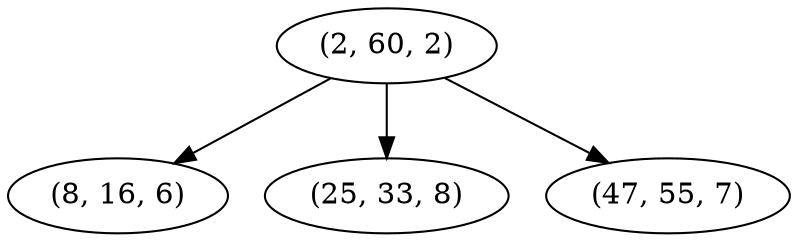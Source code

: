 digraph tree {
    "(2, 60, 2)";
    "(8, 16, 6)";
    "(25, 33, 8)";
    "(47, 55, 7)";
    "(2, 60, 2)" -> "(8, 16, 6)";
    "(2, 60, 2)" -> "(25, 33, 8)";
    "(2, 60, 2)" -> "(47, 55, 7)";
}
